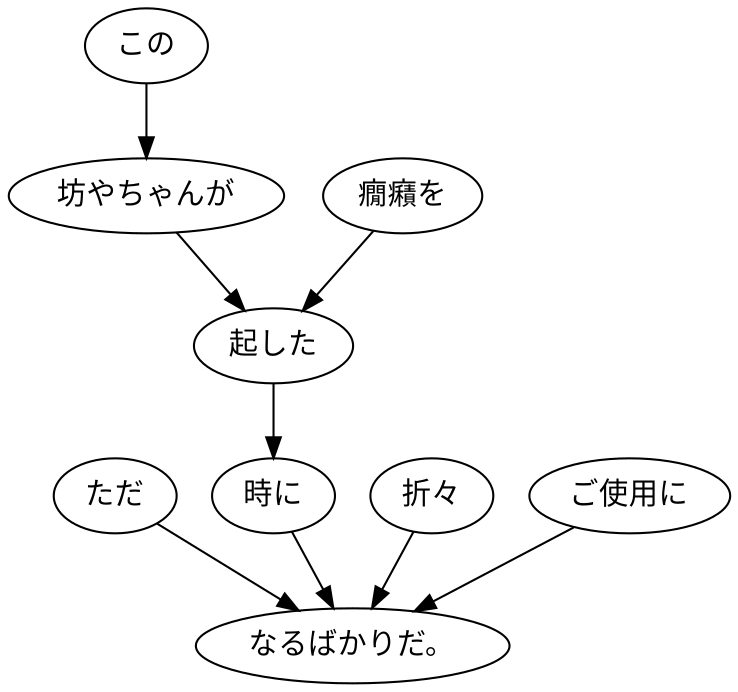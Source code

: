 digraph graph6461 {
	node0 [label="ただ"];
	node1 [label="この"];
	node2 [label="坊やちゃんが"];
	node3 [label="癇癪を"];
	node4 [label="起した"];
	node5 [label="時に"];
	node6 [label="折々"];
	node7 [label="ご使用に"];
	node8 [label="なるばかりだ。"];
	node0 -> node8;
	node1 -> node2;
	node2 -> node4;
	node3 -> node4;
	node4 -> node5;
	node5 -> node8;
	node6 -> node8;
	node7 -> node8;
}
